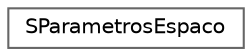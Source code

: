 digraph "Graphical Class Hierarchy"
{
 // LATEX_PDF_SIZE
  bgcolor="transparent";
  edge [fontname=Helvetica,fontsize=10,labelfontname=Helvetica,labelfontsize=10];
  node [fontname=Helvetica,fontsize=10,shape=box,height=0.2,width=0.4];
  rankdir="LR";
  Node0 [id="Node000000",label="SParametrosEspaco",height=0.2,width=0.4,color="grey40", fillcolor="white", style="filled",URL="$structSParametrosEspaco.html",tooltip=" "];
}
